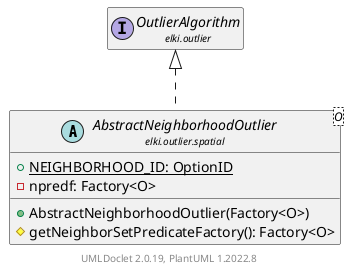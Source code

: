 @startuml
    remove .*\.(Instance|Par|Parameterizer|Factory)$
    set namespaceSeparator none
    hide empty fields
    hide empty methods

    abstract class "<size:14>AbstractNeighborhoodOutlier\n<size:10>elki.outlier.spatial" as elki.outlier.spatial.AbstractNeighborhoodOutlier<O> [[AbstractNeighborhoodOutlier.html]] {
        {static} +NEIGHBORHOOD_ID: OptionID
        -npredf: Factory<O>
        +AbstractNeighborhoodOutlier(Factory<O>)
        #getNeighborSetPredicateFactory(): Factory<O>
    }

    interface "<size:14>OutlierAlgorithm\n<size:10>elki.outlier" as elki.outlier.OutlierAlgorithm [[../OutlierAlgorithm.html]]
    abstract class "<size:14>AbstractNeighborhoodOutlier.Par\n<size:10>elki.outlier.spatial" as elki.outlier.spatial.AbstractNeighborhoodOutlier.Par<O>

    elki.outlier.OutlierAlgorithm <|.. elki.outlier.spatial.AbstractNeighborhoodOutlier
    elki.outlier.spatial.AbstractNeighborhoodOutlier +-- elki.outlier.spatial.AbstractNeighborhoodOutlier.Par

    center footer UMLDoclet 2.0.19, PlantUML 1.2022.8
@enduml
